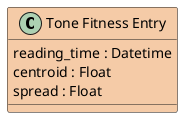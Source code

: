 @startuml
class "Tone Fitness Entry" #F5CBA7 {
  reading_time : Datetime
  centroid : Float
  spread : Float
}
@enduml
